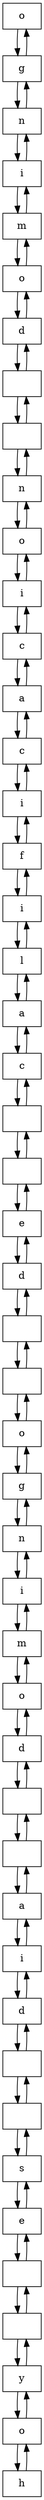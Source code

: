 digraph caracteres{ 
node[shape=record]; 
node0[label="o"];
node0->node1;
node1->node0;
node1[label="g"];
node1->node2;
node2->node1;
node2[label="n"];
node2->node3;
node3->node2;
node3[label="i"];
node3->node4;
node4->node3;
node4[label="m"];
node4->node5;
node5->node4;
node5[label="o"];
node5->node6;
node6->node5;
node6[label="d"];
node6->node7;
node7->node6;
node7[label=""];
node7->node8;
node8->node7;
node8[label=""];
node8->node9;
node9->node8;
node9[label="n"];
node9->node10;
node10->node9;
node10[label="o"];
node10->node11;
node11->node10;
node11[label="i"];
node11->node12;
node12->node11;
node12[label="c"];
node12->node13;
node13->node12;
node13[label="a"];
node13->node14;
node14->node13;
node14[label="c"];
node14->node15;
node15->node14;
node15[label="i"];
node15->node16;
node16->node15;
node16[label="f"];
node16->node17;
node17->node16;
node17[label="i"];
node17->node18;
node18->node17;
node18[label="l"];
node18->node19;
node19->node18;
node19[label="a"];
node19->node20;
node20->node19;
node20[label="c"];
node20->node21;
node21->node20;
node21[label=""];
node21->node22;
node22->node21;
node22[label=""];
node22->node23;
node23->node22;
node23[label="e"];
node23->node24;
node24->node23;
node24[label="d"];
node24->node25;
node25->node24;
node25[label=""];
node25->node26;
node26->node25;
node26[label=""];
node26->node27;
node27->node26;
node27[label="o"];
node27->node28;
node28->node27;
node28[label="g"];
node28->node29;
node29->node28;
node29[label="n"];
node29->node30;
node30->node29;
node30[label="i"];
node30->node31;
node31->node30;
node31[label="m"];
node31->node32;
node32->node31;
node32[label="o"];
node32->node33;
node33->node32;
node33[label="d"];
node33->node34;
node34->node33;
node34[label=""];
node34->node35;
node35->node34;
node35[label=""];
node35->node36;
node36->node35;
node36[label="a"];
node36->node37;
node37->node36;
node37[label="i"];
node37->node38;
node38->node37;
node38[label="d"];
node38->node39;
node39->node38;
node39[label=""];
node39->node40;
node40->node39;
node40[label=""];
node40->node41;
node41->node40;
node41[label="s"];
node41->node42;
node42->node41;
node42[label="e"];
node42->node43;
node43->node42;
node43[label=""];
node43->node44;
node44->node43;
node44[label=""];
node44->node45;
node45->node44;
node45[label="y"];
node45->node46;
node46->node45;
node46[label="o"];
node46->node47;
node47->node46;
node47[label=h];
}